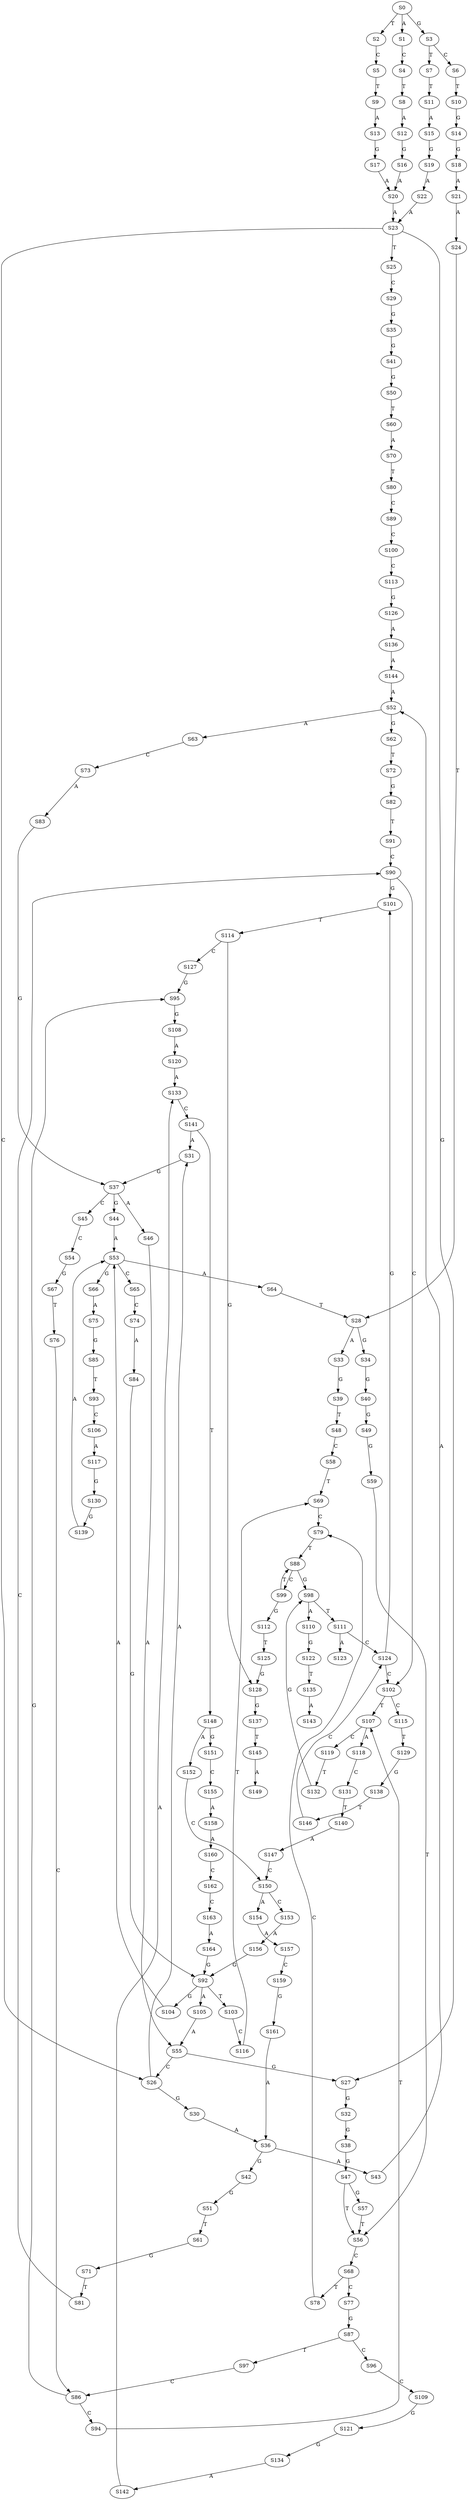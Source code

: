 strict digraph  {
	S0 -> S1 [ label = A ];
	S0 -> S2 [ label = T ];
	S0 -> S3 [ label = G ];
	S1 -> S4 [ label = C ];
	S2 -> S5 [ label = C ];
	S3 -> S6 [ label = C ];
	S3 -> S7 [ label = T ];
	S4 -> S8 [ label = T ];
	S5 -> S9 [ label = T ];
	S6 -> S10 [ label = T ];
	S7 -> S11 [ label = T ];
	S8 -> S12 [ label = A ];
	S9 -> S13 [ label = A ];
	S10 -> S14 [ label = G ];
	S11 -> S15 [ label = A ];
	S12 -> S16 [ label = G ];
	S13 -> S17 [ label = G ];
	S14 -> S18 [ label = G ];
	S15 -> S19 [ label = G ];
	S16 -> S20 [ label = A ];
	S17 -> S20 [ label = A ];
	S18 -> S21 [ label = A ];
	S19 -> S22 [ label = A ];
	S20 -> S23 [ label = A ];
	S21 -> S24 [ label = A ];
	S22 -> S23 [ label = A ];
	S23 -> S25 [ label = T ];
	S23 -> S26 [ label = C ];
	S23 -> S27 [ label = G ];
	S24 -> S28 [ label = T ];
	S25 -> S29 [ label = C ];
	S26 -> S30 [ label = G ];
	S26 -> S31 [ label = A ];
	S27 -> S32 [ label = G ];
	S28 -> S33 [ label = A ];
	S28 -> S34 [ label = G ];
	S29 -> S35 [ label = G ];
	S30 -> S36 [ label = A ];
	S31 -> S37 [ label = G ];
	S32 -> S38 [ label = G ];
	S33 -> S39 [ label = G ];
	S34 -> S40 [ label = G ];
	S35 -> S41 [ label = G ];
	S36 -> S42 [ label = G ];
	S36 -> S43 [ label = A ];
	S37 -> S44 [ label = G ];
	S37 -> S45 [ label = C ];
	S37 -> S46 [ label = A ];
	S38 -> S47 [ label = G ];
	S39 -> S48 [ label = T ];
	S40 -> S49 [ label = G ];
	S41 -> S50 [ label = G ];
	S42 -> S51 [ label = G ];
	S43 -> S52 [ label = A ];
	S44 -> S53 [ label = A ];
	S45 -> S54 [ label = C ];
	S46 -> S55 [ label = A ];
	S47 -> S56 [ label = T ];
	S47 -> S57 [ label = G ];
	S48 -> S58 [ label = C ];
	S49 -> S59 [ label = G ];
	S50 -> S60 [ label = T ];
	S51 -> S61 [ label = T ];
	S52 -> S62 [ label = G ];
	S52 -> S63 [ label = A ];
	S53 -> S64 [ label = A ];
	S53 -> S65 [ label = C ];
	S53 -> S66 [ label = G ];
	S54 -> S67 [ label = G ];
	S55 -> S26 [ label = C ];
	S55 -> S27 [ label = G ];
	S56 -> S68 [ label = C ];
	S57 -> S56 [ label = T ];
	S58 -> S69 [ label = T ];
	S59 -> S56 [ label = T ];
	S60 -> S70 [ label = A ];
	S61 -> S71 [ label = G ];
	S62 -> S72 [ label = T ];
	S63 -> S73 [ label = C ];
	S64 -> S28 [ label = T ];
	S65 -> S74 [ label = C ];
	S66 -> S75 [ label = A ];
	S67 -> S76 [ label = T ];
	S68 -> S77 [ label = C ];
	S68 -> S78 [ label = T ];
	S69 -> S79 [ label = C ];
	S70 -> S80 [ label = T ];
	S71 -> S81 [ label = T ];
	S72 -> S82 [ label = G ];
	S73 -> S83 [ label = A ];
	S74 -> S84 [ label = A ];
	S75 -> S85 [ label = G ];
	S76 -> S86 [ label = C ];
	S77 -> S87 [ label = G ];
	S78 -> S79 [ label = C ];
	S79 -> S88 [ label = T ];
	S80 -> S89 [ label = C ];
	S81 -> S90 [ label = C ];
	S82 -> S91 [ label = T ];
	S83 -> S37 [ label = G ];
	S84 -> S92 [ label = G ];
	S85 -> S93 [ label = T ];
	S86 -> S94 [ label = C ];
	S86 -> S95 [ label = G ];
	S87 -> S96 [ label = C ];
	S87 -> S97 [ label = T ];
	S88 -> S98 [ label = G ];
	S88 -> S99 [ label = C ];
	S89 -> S100 [ label = C ];
	S90 -> S101 [ label = G ];
	S90 -> S102 [ label = C ];
	S91 -> S90 [ label = C ];
	S92 -> S103 [ label = T ];
	S92 -> S104 [ label = G ];
	S92 -> S105 [ label = A ];
	S93 -> S106 [ label = C ];
	S94 -> S107 [ label = T ];
	S95 -> S108 [ label = G ];
	S96 -> S109 [ label = C ];
	S97 -> S86 [ label = C ];
	S98 -> S110 [ label = A ];
	S98 -> S111 [ label = T ];
	S99 -> S88 [ label = T ];
	S99 -> S112 [ label = G ];
	S100 -> S113 [ label = C ];
	S101 -> S114 [ label = T ];
	S102 -> S107 [ label = T ];
	S102 -> S115 [ label = C ];
	S103 -> S116 [ label = C ];
	S104 -> S53 [ label = A ];
	S105 -> S55 [ label = A ];
	S106 -> S117 [ label = A ];
	S107 -> S118 [ label = A ];
	S107 -> S119 [ label = C ];
	S108 -> S120 [ label = A ];
	S109 -> S121 [ label = G ];
	S110 -> S122 [ label = G ];
	S111 -> S123 [ label = A ];
	S111 -> S124 [ label = C ];
	S112 -> S125 [ label = T ];
	S113 -> S126 [ label = G ];
	S114 -> S127 [ label = C ];
	S114 -> S128 [ label = G ];
	S115 -> S129 [ label = T ];
	S116 -> S69 [ label = T ];
	S117 -> S130 [ label = G ];
	S118 -> S131 [ label = C ];
	S119 -> S132 [ label = T ];
	S120 -> S133 [ label = A ];
	S121 -> S134 [ label = G ];
	S122 -> S135 [ label = T ];
	S124 -> S102 [ label = C ];
	S124 -> S101 [ label = G ];
	S125 -> S128 [ label = G ];
	S126 -> S136 [ label = A ];
	S127 -> S95 [ label = G ];
	S128 -> S137 [ label = G ];
	S129 -> S138 [ label = G ];
	S130 -> S139 [ label = G ];
	S131 -> S140 [ label = T ];
	S132 -> S98 [ label = G ];
	S133 -> S141 [ label = C ];
	S134 -> S142 [ label = A ];
	S135 -> S143 [ label = A ];
	S136 -> S144 [ label = A ];
	S137 -> S145 [ label = T ];
	S138 -> S146 [ label = T ];
	S139 -> S53 [ label = A ];
	S140 -> S147 [ label = A ];
	S141 -> S31 [ label = A ];
	S141 -> S148 [ label = T ];
	S142 -> S133 [ label = A ];
	S144 -> S52 [ label = A ];
	S145 -> S149 [ label = A ];
	S146 -> S124 [ label = C ];
	S147 -> S150 [ label = C ];
	S148 -> S151 [ label = G ];
	S148 -> S152 [ label = A ];
	S150 -> S153 [ label = C ];
	S150 -> S154 [ label = A ];
	S151 -> S155 [ label = C ];
	S152 -> S150 [ label = C ];
	S153 -> S156 [ label = A ];
	S154 -> S157 [ label = A ];
	S155 -> S158 [ label = A ];
	S156 -> S92 [ label = G ];
	S157 -> S159 [ label = C ];
	S158 -> S160 [ label = A ];
	S159 -> S161 [ label = G ];
	S160 -> S162 [ label = C ];
	S161 -> S36 [ label = A ];
	S162 -> S163 [ label = C ];
	S163 -> S164 [ label = A ];
	S164 -> S92 [ label = G ];
}
